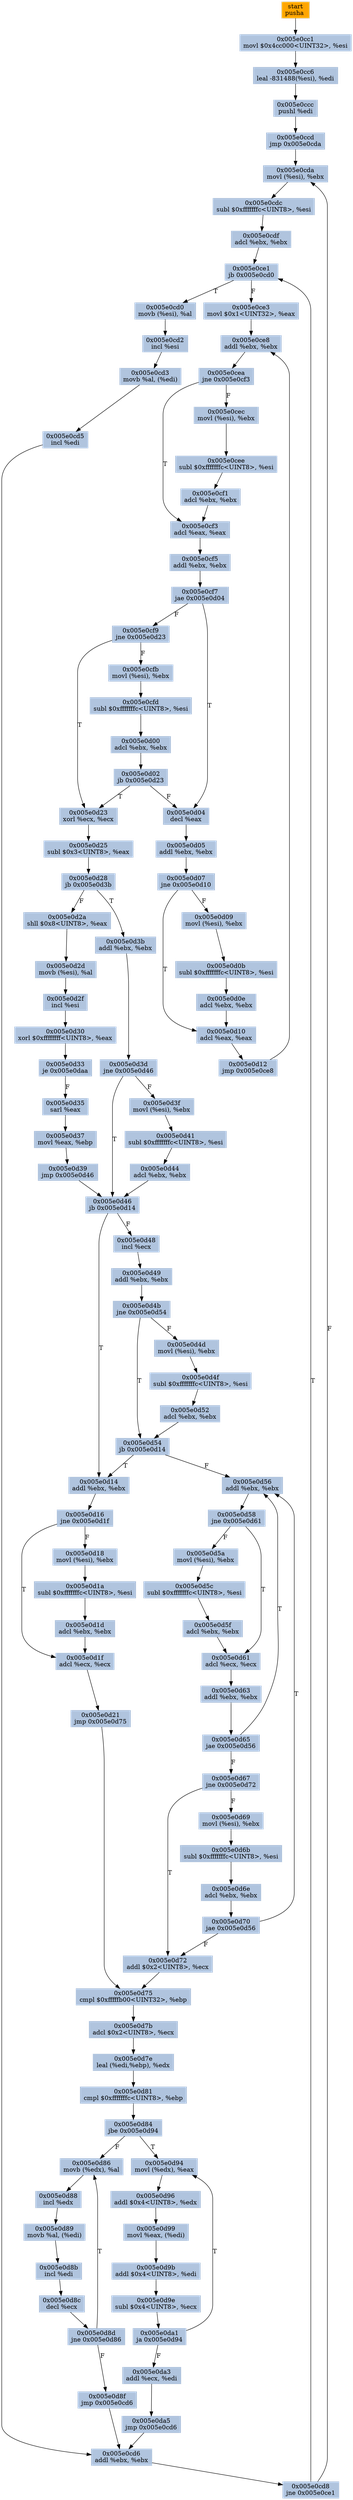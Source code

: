 digraph G {
node[shape=rectangle,style=filled,fillcolor=lightsteelblue,color=lightsteelblue]
bgcolor="transparent"
a0x005e0cc0pusha_[label="start\npusha ",fillcolor="orange",color="lightgrey"];
a0x005e0cc1movl_0x4cc000UINT32_esi[label="0x005e0cc1\nmovl $0x4cc000<UINT32>, %esi"];
a0x005e0cc6leal__831488esi__edi[label="0x005e0cc6\nleal -831488(%esi), %edi"];
a0x005e0cccpushl_edi[label="0x005e0ccc\npushl %edi"];
a0x005e0ccdjmp_0x005e0cda[label="0x005e0ccd\njmp 0x005e0cda"];
a0x005e0cdamovl_esi__ebx[label="0x005e0cda\nmovl (%esi), %ebx"];
a0x005e0cdcsubl_0xfffffffcUINT8_esi[label="0x005e0cdc\nsubl $0xfffffffc<UINT8>, %esi"];
a0x005e0cdfadcl_ebx_ebx[label="0x005e0cdf\nadcl %ebx, %ebx"];
a0x005e0ce1jb_0x005e0cd0[label="0x005e0ce1\njb 0x005e0cd0"];
a0x005e0cd0movb_esi__al[label="0x005e0cd0\nmovb (%esi), %al"];
a0x005e0cd2incl_esi[label="0x005e0cd2\nincl %esi"];
a0x005e0cd3movb_al_edi_[label="0x005e0cd3\nmovb %al, (%edi)"];
a0x005e0cd5incl_edi[label="0x005e0cd5\nincl %edi"];
a0x005e0cd6addl_ebx_ebx[label="0x005e0cd6\naddl %ebx, %ebx"];
a0x005e0cd8jne_0x005e0ce1[label="0x005e0cd8\njne 0x005e0ce1"];
a0x005e0ce3movl_0x1UINT32_eax[label="0x005e0ce3\nmovl $0x1<UINT32>, %eax"];
a0x005e0ce8addl_ebx_ebx[label="0x005e0ce8\naddl %ebx, %ebx"];
a0x005e0ceajne_0x005e0cf3[label="0x005e0cea\njne 0x005e0cf3"];
a0x005e0cf3adcl_eax_eax[label="0x005e0cf3\nadcl %eax, %eax"];
a0x005e0cf5addl_ebx_ebx[label="0x005e0cf5\naddl %ebx, %ebx"];
a0x005e0cf7jae_0x005e0d04[label="0x005e0cf7\njae 0x005e0d04"];
a0x005e0cf9jne_0x005e0d23[label="0x005e0cf9\njne 0x005e0d23"];
a0x005e0d23xorl_ecx_ecx[label="0x005e0d23\nxorl %ecx, %ecx"];
a0x005e0d25subl_0x3UINT8_eax[label="0x005e0d25\nsubl $0x3<UINT8>, %eax"];
a0x005e0d28jb_0x005e0d3b[label="0x005e0d28\njb 0x005e0d3b"];
a0x005e0d2ashll_0x8UINT8_eax[label="0x005e0d2a\nshll $0x8<UINT8>, %eax"];
a0x005e0d2dmovb_esi__al[label="0x005e0d2d\nmovb (%esi), %al"];
a0x005e0d2fincl_esi[label="0x005e0d2f\nincl %esi"];
a0x005e0d30xorl_0xffffffffUINT8_eax[label="0x005e0d30\nxorl $0xffffffff<UINT8>, %eax"];
a0x005e0d33je_0x005e0daa[label="0x005e0d33\nje 0x005e0daa"];
a0x005e0d35sarl_eax[label="0x005e0d35\nsarl %eax"];
a0x005e0d37movl_eax_ebp[label="0x005e0d37\nmovl %eax, %ebp"];
a0x005e0d39jmp_0x005e0d46[label="0x005e0d39\njmp 0x005e0d46"];
a0x005e0d46jb_0x005e0d14[label="0x005e0d46\njb 0x005e0d14"];
a0x005e0d14addl_ebx_ebx[label="0x005e0d14\naddl %ebx, %ebx"];
a0x005e0d16jne_0x005e0d1f[label="0x005e0d16\njne 0x005e0d1f"];
a0x005e0d1fadcl_ecx_ecx[label="0x005e0d1f\nadcl %ecx, %ecx"];
a0x005e0d21jmp_0x005e0d75[label="0x005e0d21\njmp 0x005e0d75"];
a0x005e0d75cmpl_0xfffffb00UINT32_ebp[label="0x005e0d75\ncmpl $0xfffffb00<UINT32>, %ebp"];
a0x005e0d7badcl_0x2UINT8_ecx[label="0x005e0d7b\nadcl $0x2<UINT8>, %ecx"];
a0x005e0d7eleal_ediebp__edx[label="0x005e0d7e\nleal (%edi,%ebp), %edx"];
a0x005e0d81cmpl_0xfffffffcUINT8_ebp[label="0x005e0d81\ncmpl $0xfffffffc<UINT8>, %ebp"];
a0x005e0d84jbe_0x005e0d94[label="0x005e0d84\njbe 0x005e0d94"];
a0x005e0d86movb_edx__al[label="0x005e0d86\nmovb (%edx), %al"];
a0x005e0d88incl_edx[label="0x005e0d88\nincl %edx"];
a0x005e0d89movb_al_edi_[label="0x005e0d89\nmovb %al, (%edi)"];
a0x005e0d8bincl_edi[label="0x005e0d8b\nincl %edi"];
a0x005e0d8cdecl_ecx[label="0x005e0d8c\ndecl %ecx"];
a0x005e0d8djne_0x005e0d86[label="0x005e0d8d\njne 0x005e0d86"];
a0x005e0d8fjmp_0x005e0cd6[label="0x005e0d8f\njmp 0x005e0cd6"];
a0x005e0d3baddl_ebx_ebx[label="0x005e0d3b\naddl %ebx, %ebx"];
a0x005e0d3djne_0x005e0d46[label="0x005e0d3d\njne 0x005e0d46"];
a0x005e0cecmovl_esi__ebx[label="0x005e0cec\nmovl (%esi), %ebx"];
a0x005e0ceesubl_0xfffffffcUINT8_esi[label="0x005e0cee\nsubl $0xfffffffc<UINT8>, %esi"];
a0x005e0cf1adcl_ebx_ebx[label="0x005e0cf1\nadcl %ebx, %ebx"];
a0x005e0d48incl_ecx[label="0x005e0d48\nincl %ecx"];
a0x005e0d49addl_ebx_ebx[label="0x005e0d49\naddl %ebx, %ebx"];
a0x005e0d4bjne_0x005e0d54[label="0x005e0d4b\njne 0x005e0d54"];
a0x005e0d54jb_0x005e0d14[label="0x005e0d54\njb 0x005e0d14"];
a0x005e0d94movl_edx__eax[label="0x005e0d94\nmovl (%edx), %eax"];
a0x005e0d96addl_0x4UINT8_edx[label="0x005e0d96\naddl $0x4<UINT8>, %edx"];
a0x005e0d99movl_eax_edi_[label="0x005e0d99\nmovl %eax, (%edi)"];
a0x005e0d9baddl_0x4UINT8_edi[label="0x005e0d9b\naddl $0x4<UINT8>, %edi"];
a0x005e0d9esubl_0x4UINT8_ecx[label="0x005e0d9e\nsubl $0x4<UINT8>, %ecx"];
a0x005e0da1ja_0x005e0d94[label="0x005e0da1\nja 0x005e0d94"];
a0x005e0da3addl_ecx_edi[label="0x005e0da3\naddl %ecx, %edi"];
a0x005e0da5jmp_0x005e0cd6[label="0x005e0da5\njmp 0x005e0cd6"];
a0x005e0d18movl_esi__ebx[label="0x005e0d18\nmovl (%esi), %ebx"];
a0x005e0d1asubl_0xfffffffcUINT8_esi[label="0x005e0d1a\nsubl $0xfffffffc<UINT8>, %esi"];
a0x005e0d1dadcl_ebx_ebx[label="0x005e0d1d\nadcl %ebx, %ebx"];
a0x005e0d56addl_ebx_ebx[label="0x005e0d56\naddl %ebx, %ebx"];
a0x005e0d58jne_0x005e0d61[label="0x005e0d58\njne 0x005e0d61"];
a0x005e0d5amovl_esi__ebx[label="0x005e0d5a\nmovl (%esi), %ebx"];
a0x005e0d5csubl_0xfffffffcUINT8_esi[label="0x005e0d5c\nsubl $0xfffffffc<UINT8>, %esi"];
a0x005e0d5fadcl_ebx_ebx[label="0x005e0d5f\nadcl %ebx, %ebx"];
a0x005e0d61adcl_ecx_ecx[label="0x005e0d61\nadcl %ecx, %ecx"];
a0x005e0d63addl_ebx_ebx[label="0x005e0d63\naddl %ebx, %ebx"];
a0x005e0d65jae_0x005e0d56[label="0x005e0d65\njae 0x005e0d56"];
a0x005e0d67jne_0x005e0d72[label="0x005e0d67\njne 0x005e0d72"];
a0x005e0d72addl_0x2UINT8_ecx[label="0x005e0d72\naddl $0x2<UINT8>, %ecx"];
a0x005e0cfbmovl_esi__ebx[label="0x005e0cfb\nmovl (%esi), %ebx"];
a0x005e0cfdsubl_0xfffffffcUINT8_esi[label="0x005e0cfd\nsubl $0xfffffffc<UINT8>, %esi"];
a0x005e0d00adcl_ebx_ebx[label="0x005e0d00\nadcl %ebx, %ebx"];
a0x005e0d02jb_0x005e0d23[label="0x005e0d02\njb 0x005e0d23"];
a0x005e0d04decl_eax[label="0x005e0d04\ndecl %eax"];
a0x005e0d05addl_ebx_ebx[label="0x005e0d05\naddl %ebx, %ebx"];
a0x005e0d07jne_0x005e0d10[label="0x005e0d07\njne 0x005e0d10"];
a0x005e0d10adcl_eax_eax[label="0x005e0d10\nadcl %eax, %eax"];
a0x005e0d12jmp_0x005e0ce8[label="0x005e0d12\njmp 0x005e0ce8"];
a0x005e0d4dmovl_esi__ebx[label="0x005e0d4d\nmovl (%esi), %ebx"];
a0x005e0d4fsubl_0xfffffffcUINT8_esi[label="0x005e0d4f\nsubl $0xfffffffc<UINT8>, %esi"];
a0x005e0d52adcl_ebx_ebx[label="0x005e0d52\nadcl %ebx, %ebx"];
a0x005e0d69movl_esi__ebx[label="0x005e0d69\nmovl (%esi), %ebx"];
a0x005e0d6bsubl_0xfffffffcUINT8_esi[label="0x005e0d6b\nsubl $0xfffffffc<UINT8>, %esi"];
a0x005e0d6eadcl_ebx_ebx[label="0x005e0d6e\nadcl %ebx, %ebx"];
a0x005e0d70jae_0x005e0d56[label="0x005e0d70\njae 0x005e0d56"];
a0x005e0d3fmovl_esi__ebx[label="0x005e0d3f\nmovl (%esi), %ebx"];
a0x005e0d41subl_0xfffffffcUINT8_esi[label="0x005e0d41\nsubl $0xfffffffc<UINT8>, %esi"];
a0x005e0d44adcl_ebx_ebx[label="0x005e0d44\nadcl %ebx, %ebx"];
a0x005e0d09movl_esi__ebx[label="0x005e0d09\nmovl (%esi), %ebx"];
a0x005e0d0bsubl_0xfffffffcUINT8_esi[label="0x005e0d0b\nsubl $0xfffffffc<UINT8>, %esi"];
a0x005e0d0eadcl_ebx_ebx[label="0x005e0d0e\nadcl %ebx, %ebx"];
a0x005e0cc0pusha_ -> a0x005e0cc1movl_0x4cc000UINT32_esi [color="#000000"];
a0x005e0cc1movl_0x4cc000UINT32_esi -> a0x005e0cc6leal__831488esi__edi [color="#000000"];
a0x005e0cc6leal__831488esi__edi -> a0x005e0cccpushl_edi [color="#000000"];
a0x005e0cccpushl_edi -> a0x005e0ccdjmp_0x005e0cda [color="#000000"];
a0x005e0ccdjmp_0x005e0cda -> a0x005e0cdamovl_esi__ebx [color="#000000"];
a0x005e0cdamovl_esi__ebx -> a0x005e0cdcsubl_0xfffffffcUINT8_esi [color="#000000"];
a0x005e0cdcsubl_0xfffffffcUINT8_esi -> a0x005e0cdfadcl_ebx_ebx [color="#000000"];
a0x005e0cdfadcl_ebx_ebx -> a0x005e0ce1jb_0x005e0cd0 [color="#000000"];
a0x005e0ce1jb_0x005e0cd0 -> a0x005e0cd0movb_esi__al [color="#000000",label="T"];
a0x005e0cd0movb_esi__al -> a0x005e0cd2incl_esi [color="#000000"];
a0x005e0cd2incl_esi -> a0x005e0cd3movb_al_edi_ [color="#000000"];
a0x005e0cd3movb_al_edi_ -> a0x005e0cd5incl_edi [color="#000000"];
a0x005e0cd5incl_edi -> a0x005e0cd6addl_ebx_ebx [color="#000000"];
a0x005e0cd6addl_ebx_ebx -> a0x005e0cd8jne_0x005e0ce1 [color="#000000"];
a0x005e0cd8jne_0x005e0ce1 -> a0x005e0ce1jb_0x005e0cd0 [color="#000000",label="T"];
a0x005e0ce1jb_0x005e0cd0 -> a0x005e0ce3movl_0x1UINT32_eax [color="#000000",label="F"];
a0x005e0ce3movl_0x1UINT32_eax -> a0x005e0ce8addl_ebx_ebx [color="#000000"];
a0x005e0ce8addl_ebx_ebx -> a0x005e0ceajne_0x005e0cf3 [color="#000000"];
a0x005e0ceajne_0x005e0cf3 -> a0x005e0cf3adcl_eax_eax [color="#000000",label="T"];
a0x005e0cf3adcl_eax_eax -> a0x005e0cf5addl_ebx_ebx [color="#000000"];
a0x005e0cf5addl_ebx_ebx -> a0x005e0cf7jae_0x005e0d04 [color="#000000"];
a0x005e0cf7jae_0x005e0d04 -> a0x005e0cf9jne_0x005e0d23 [color="#000000",label="F"];
a0x005e0cf9jne_0x005e0d23 -> a0x005e0d23xorl_ecx_ecx [color="#000000",label="T"];
a0x005e0d23xorl_ecx_ecx -> a0x005e0d25subl_0x3UINT8_eax [color="#000000"];
a0x005e0d25subl_0x3UINT8_eax -> a0x005e0d28jb_0x005e0d3b [color="#000000"];
a0x005e0d28jb_0x005e0d3b -> a0x005e0d2ashll_0x8UINT8_eax [color="#000000",label="F"];
a0x005e0d2ashll_0x8UINT8_eax -> a0x005e0d2dmovb_esi__al [color="#000000"];
a0x005e0d2dmovb_esi__al -> a0x005e0d2fincl_esi [color="#000000"];
a0x005e0d2fincl_esi -> a0x005e0d30xorl_0xffffffffUINT8_eax [color="#000000"];
a0x005e0d30xorl_0xffffffffUINT8_eax -> a0x005e0d33je_0x005e0daa [color="#000000"];
a0x005e0d33je_0x005e0daa -> a0x005e0d35sarl_eax [color="#000000",label="F"];
a0x005e0d35sarl_eax -> a0x005e0d37movl_eax_ebp [color="#000000"];
a0x005e0d37movl_eax_ebp -> a0x005e0d39jmp_0x005e0d46 [color="#000000"];
a0x005e0d39jmp_0x005e0d46 -> a0x005e0d46jb_0x005e0d14 [color="#000000"];
a0x005e0d46jb_0x005e0d14 -> a0x005e0d14addl_ebx_ebx [color="#000000",label="T"];
a0x005e0d14addl_ebx_ebx -> a0x005e0d16jne_0x005e0d1f [color="#000000"];
a0x005e0d16jne_0x005e0d1f -> a0x005e0d1fadcl_ecx_ecx [color="#000000",label="T"];
a0x005e0d1fadcl_ecx_ecx -> a0x005e0d21jmp_0x005e0d75 [color="#000000"];
a0x005e0d21jmp_0x005e0d75 -> a0x005e0d75cmpl_0xfffffb00UINT32_ebp [color="#000000"];
a0x005e0d75cmpl_0xfffffb00UINT32_ebp -> a0x005e0d7badcl_0x2UINT8_ecx [color="#000000"];
a0x005e0d7badcl_0x2UINT8_ecx -> a0x005e0d7eleal_ediebp__edx [color="#000000"];
a0x005e0d7eleal_ediebp__edx -> a0x005e0d81cmpl_0xfffffffcUINT8_ebp [color="#000000"];
a0x005e0d81cmpl_0xfffffffcUINT8_ebp -> a0x005e0d84jbe_0x005e0d94 [color="#000000"];
a0x005e0d84jbe_0x005e0d94 -> a0x005e0d86movb_edx__al [color="#000000",label="F"];
a0x005e0d86movb_edx__al -> a0x005e0d88incl_edx [color="#000000"];
a0x005e0d88incl_edx -> a0x005e0d89movb_al_edi_ [color="#000000"];
a0x005e0d89movb_al_edi_ -> a0x005e0d8bincl_edi [color="#000000"];
a0x005e0d8bincl_edi -> a0x005e0d8cdecl_ecx [color="#000000"];
a0x005e0d8cdecl_ecx -> a0x005e0d8djne_0x005e0d86 [color="#000000"];
a0x005e0d8djne_0x005e0d86 -> a0x005e0d86movb_edx__al [color="#000000",label="T"];
a0x005e0d8djne_0x005e0d86 -> a0x005e0d8fjmp_0x005e0cd6 [color="#000000",label="F"];
a0x005e0d8fjmp_0x005e0cd6 -> a0x005e0cd6addl_ebx_ebx [color="#000000"];
a0x005e0d28jb_0x005e0d3b -> a0x005e0d3baddl_ebx_ebx [color="#000000",label="T"];
a0x005e0d3baddl_ebx_ebx -> a0x005e0d3djne_0x005e0d46 [color="#000000"];
a0x005e0d3djne_0x005e0d46 -> a0x005e0d46jb_0x005e0d14 [color="#000000",label="T"];
a0x005e0ceajne_0x005e0cf3 -> a0x005e0cecmovl_esi__ebx [color="#000000",label="F"];
a0x005e0cecmovl_esi__ebx -> a0x005e0ceesubl_0xfffffffcUINT8_esi [color="#000000"];
a0x005e0ceesubl_0xfffffffcUINT8_esi -> a0x005e0cf1adcl_ebx_ebx [color="#000000"];
a0x005e0cf1adcl_ebx_ebx -> a0x005e0cf3adcl_eax_eax [color="#000000"];
a0x005e0d46jb_0x005e0d14 -> a0x005e0d48incl_ecx [color="#000000",label="F"];
a0x005e0d48incl_ecx -> a0x005e0d49addl_ebx_ebx [color="#000000"];
a0x005e0d49addl_ebx_ebx -> a0x005e0d4bjne_0x005e0d54 [color="#000000"];
a0x005e0d4bjne_0x005e0d54 -> a0x005e0d54jb_0x005e0d14 [color="#000000",label="T"];
a0x005e0d54jb_0x005e0d14 -> a0x005e0d14addl_ebx_ebx [color="#000000",label="T"];
a0x005e0d84jbe_0x005e0d94 -> a0x005e0d94movl_edx__eax [color="#000000",label="T"];
a0x005e0d94movl_edx__eax -> a0x005e0d96addl_0x4UINT8_edx [color="#000000"];
a0x005e0d96addl_0x4UINT8_edx -> a0x005e0d99movl_eax_edi_ [color="#000000"];
a0x005e0d99movl_eax_edi_ -> a0x005e0d9baddl_0x4UINT8_edi [color="#000000"];
a0x005e0d9baddl_0x4UINT8_edi -> a0x005e0d9esubl_0x4UINT8_ecx [color="#000000"];
a0x005e0d9esubl_0x4UINT8_ecx -> a0x005e0da1ja_0x005e0d94 [color="#000000"];
a0x005e0da1ja_0x005e0d94 -> a0x005e0da3addl_ecx_edi [color="#000000",label="F"];
a0x005e0da3addl_ecx_edi -> a0x005e0da5jmp_0x005e0cd6 [color="#000000"];
a0x005e0da5jmp_0x005e0cd6 -> a0x005e0cd6addl_ebx_ebx [color="#000000"];
a0x005e0cd8jne_0x005e0ce1 -> a0x005e0cdamovl_esi__ebx [color="#000000",label="F"];
a0x005e0d16jne_0x005e0d1f -> a0x005e0d18movl_esi__ebx [color="#000000",label="F"];
a0x005e0d18movl_esi__ebx -> a0x005e0d1asubl_0xfffffffcUINT8_esi [color="#000000"];
a0x005e0d1asubl_0xfffffffcUINT8_esi -> a0x005e0d1dadcl_ebx_ebx [color="#000000"];
a0x005e0d1dadcl_ebx_ebx -> a0x005e0d1fadcl_ecx_ecx [color="#000000"];
a0x005e0da1ja_0x005e0d94 -> a0x005e0d94movl_edx__eax [color="#000000",label="T"];
a0x005e0d54jb_0x005e0d14 -> a0x005e0d56addl_ebx_ebx [color="#000000",label="F"];
a0x005e0d56addl_ebx_ebx -> a0x005e0d58jne_0x005e0d61 [color="#000000"];
a0x005e0d58jne_0x005e0d61 -> a0x005e0d5amovl_esi__ebx [color="#000000",label="F"];
a0x005e0d5amovl_esi__ebx -> a0x005e0d5csubl_0xfffffffcUINT8_esi [color="#000000"];
a0x005e0d5csubl_0xfffffffcUINT8_esi -> a0x005e0d5fadcl_ebx_ebx [color="#000000"];
a0x005e0d5fadcl_ebx_ebx -> a0x005e0d61adcl_ecx_ecx [color="#000000"];
a0x005e0d61adcl_ecx_ecx -> a0x005e0d63addl_ebx_ebx [color="#000000"];
a0x005e0d63addl_ebx_ebx -> a0x005e0d65jae_0x005e0d56 [color="#000000"];
a0x005e0d65jae_0x005e0d56 -> a0x005e0d56addl_ebx_ebx [color="#000000",label="T"];
a0x005e0d58jne_0x005e0d61 -> a0x005e0d61adcl_ecx_ecx [color="#000000",label="T"];
a0x005e0d65jae_0x005e0d56 -> a0x005e0d67jne_0x005e0d72 [color="#000000",label="F"];
a0x005e0d67jne_0x005e0d72 -> a0x005e0d72addl_0x2UINT8_ecx [color="#000000",label="T"];
a0x005e0d72addl_0x2UINT8_ecx -> a0x005e0d75cmpl_0xfffffb00UINT32_ebp [color="#000000"];
a0x005e0cf9jne_0x005e0d23 -> a0x005e0cfbmovl_esi__ebx [color="#000000",label="F"];
a0x005e0cfbmovl_esi__ebx -> a0x005e0cfdsubl_0xfffffffcUINT8_esi [color="#000000"];
a0x005e0cfdsubl_0xfffffffcUINT8_esi -> a0x005e0d00adcl_ebx_ebx [color="#000000"];
a0x005e0d00adcl_ebx_ebx -> a0x005e0d02jb_0x005e0d23 [color="#000000"];
a0x005e0d02jb_0x005e0d23 -> a0x005e0d23xorl_ecx_ecx [color="#000000",label="T"];
a0x005e0cf7jae_0x005e0d04 -> a0x005e0d04decl_eax [color="#000000",label="T"];
a0x005e0d04decl_eax -> a0x005e0d05addl_ebx_ebx [color="#000000"];
a0x005e0d05addl_ebx_ebx -> a0x005e0d07jne_0x005e0d10 [color="#000000"];
a0x005e0d07jne_0x005e0d10 -> a0x005e0d10adcl_eax_eax [color="#000000",label="T"];
a0x005e0d10adcl_eax_eax -> a0x005e0d12jmp_0x005e0ce8 [color="#000000"];
a0x005e0d12jmp_0x005e0ce8 -> a0x005e0ce8addl_ebx_ebx [color="#000000"];
a0x005e0d02jb_0x005e0d23 -> a0x005e0d04decl_eax [color="#000000",label="F"];
a0x005e0d4bjne_0x005e0d54 -> a0x005e0d4dmovl_esi__ebx [color="#000000",label="F"];
a0x005e0d4dmovl_esi__ebx -> a0x005e0d4fsubl_0xfffffffcUINT8_esi [color="#000000"];
a0x005e0d4fsubl_0xfffffffcUINT8_esi -> a0x005e0d52adcl_ebx_ebx [color="#000000"];
a0x005e0d52adcl_ebx_ebx -> a0x005e0d54jb_0x005e0d14 [color="#000000"];
a0x005e0d67jne_0x005e0d72 -> a0x005e0d69movl_esi__ebx [color="#000000",label="F"];
a0x005e0d69movl_esi__ebx -> a0x005e0d6bsubl_0xfffffffcUINT8_esi [color="#000000"];
a0x005e0d6bsubl_0xfffffffcUINT8_esi -> a0x005e0d6eadcl_ebx_ebx [color="#000000"];
a0x005e0d6eadcl_ebx_ebx -> a0x005e0d70jae_0x005e0d56 [color="#000000"];
a0x005e0d70jae_0x005e0d56 -> a0x005e0d72addl_0x2UINT8_ecx [color="#000000",label="F"];
a0x005e0d3djne_0x005e0d46 -> a0x005e0d3fmovl_esi__ebx [color="#000000",label="F"];
a0x005e0d3fmovl_esi__ebx -> a0x005e0d41subl_0xfffffffcUINT8_esi [color="#000000"];
a0x005e0d41subl_0xfffffffcUINT8_esi -> a0x005e0d44adcl_ebx_ebx [color="#000000"];
a0x005e0d44adcl_ebx_ebx -> a0x005e0d46jb_0x005e0d14 [color="#000000"];
a0x005e0d07jne_0x005e0d10 -> a0x005e0d09movl_esi__ebx [color="#000000",label="F"];
a0x005e0d09movl_esi__ebx -> a0x005e0d0bsubl_0xfffffffcUINT8_esi [color="#000000"];
a0x005e0d0bsubl_0xfffffffcUINT8_esi -> a0x005e0d0eadcl_ebx_ebx [color="#000000"];
a0x005e0d0eadcl_ebx_ebx -> a0x005e0d10adcl_eax_eax [color="#000000"];
a0x005e0d70jae_0x005e0d56 -> a0x005e0d56addl_ebx_ebx [color="#000000",label="T"];
}
